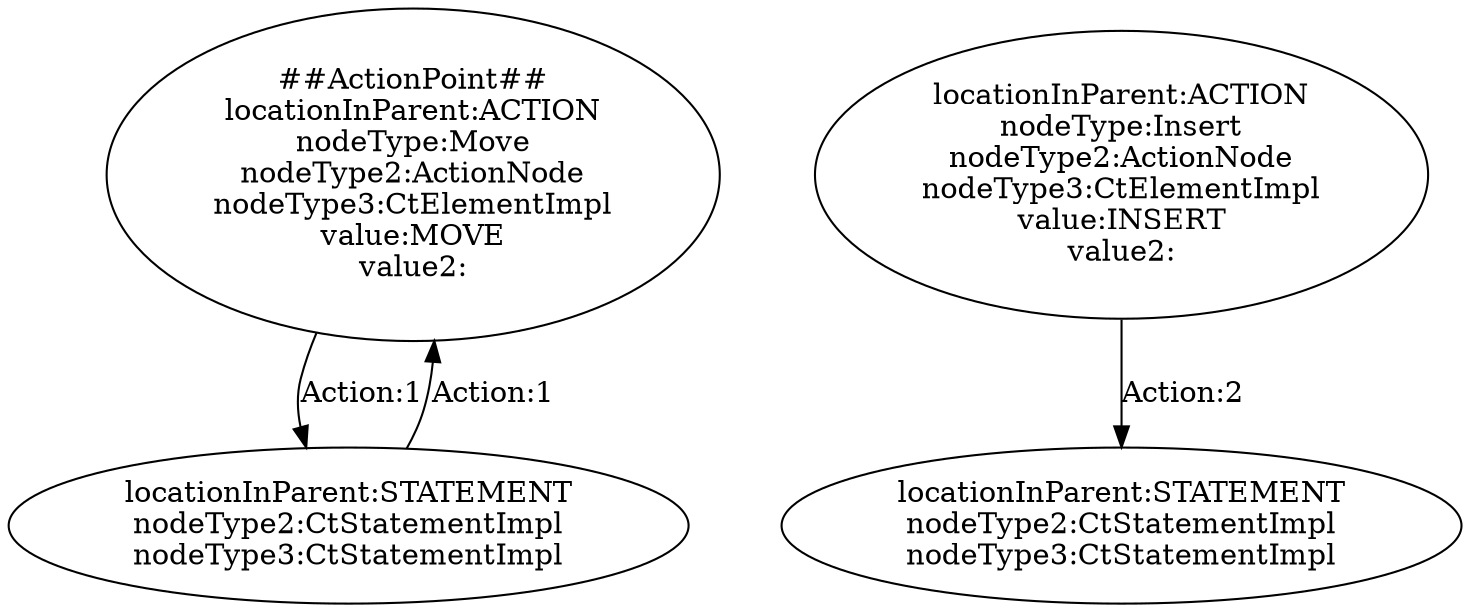 digraph "Pattern" {
0 [label="##ActionPoint##
locationInParent:ACTION
nodeType:Move
nodeType2:ActionNode
nodeType3:CtElementImpl
value:MOVE
value2:" shape=ellipse]
1 [label="locationInParent:STATEMENT
nodeType2:CtStatementImpl
nodeType3:CtStatementImpl" shape=ellipse]
2 [label="locationInParent:ACTION
nodeType:Insert
nodeType2:ActionNode
nodeType3:CtElementImpl
value:INSERT
value2:" shape=ellipse]
3 [label="locationInParent:STATEMENT
nodeType2:CtStatementImpl
nodeType3:CtStatementImpl" shape=ellipse]
0 -> 1 [label="Action:1"];
1 -> 0 [label="Action:1"];
2 -> 3 [label="Action:2"];
}